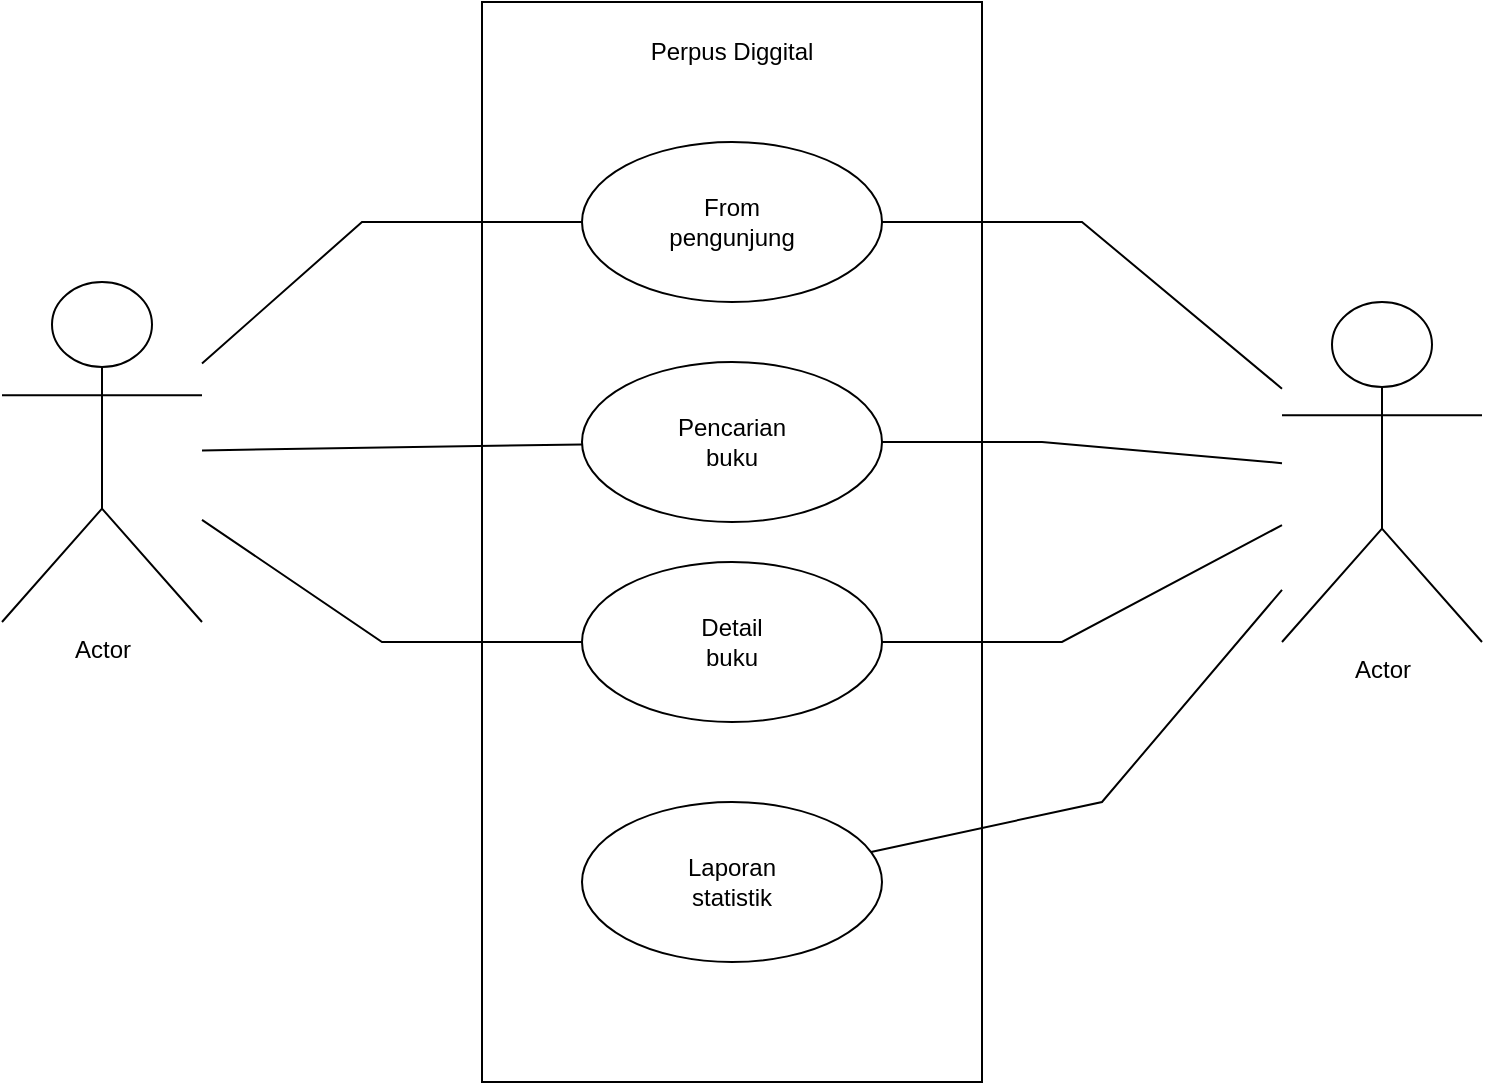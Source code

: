 <mxfile version="23.1.5" type="github">
  <diagram name="Page-1" id="FB_v1KUi_isar1U8KDkH">
    <mxGraphModel dx="1434" dy="772" grid="1" gridSize="10" guides="1" tooltips="1" connect="1" arrows="1" fold="1" page="1" pageScale="1" pageWidth="850" pageHeight="1100" math="0" shadow="0">
      <root>
        <mxCell id="0" />
        <mxCell id="1" parent="0" />
        <mxCell id="spBlb2e0U2WBh5Fl4eiT-1" value="" style="rounded=0;whiteSpace=wrap;html=1;" vertex="1" parent="1">
          <mxGeometry x="290" y="100" width="250" height="540" as="geometry" />
        </mxCell>
        <mxCell id="spBlb2e0U2WBh5Fl4eiT-2" value="" style="ellipse;whiteSpace=wrap;html=1;" vertex="1" parent="1">
          <mxGeometry x="340" y="170" width="150" height="80" as="geometry" />
        </mxCell>
        <mxCell id="spBlb2e0U2WBh5Fl4eiT-3" value="" style="ellipse;whiteSpace=wrap;html=1;" vertex="1" parent="1">
          <mxGeometry x="340" y="280" width="150" height="80" as="geometry" />
        </mxCell>
        <mxCell id="spBlb2e0U2WBh5Fl4eiT-4" value="" style="ellipse;whiteSpace=wrap;html=1;" vertex="1" parent="1">
          <mxGeometry x="340" y="380" width="150" height="80" as="geometry" />
        </mxCell>
        <mxCell id="spBlb2e0U2WBh5Fl4eiT-5" value="" style="ellipse;whiteSpace=wrap;html=1;" vertex="1" parent="1">
          <mxGeometry x="340" y="500" width="150" height="80" as="geometry" />
        </mxCell>
        <mxCell id="spBlb2e0U2WBh5Fl4eiT-6" value="Perpus Diggital" style="text;html=1;align=center;verticalAlign=middle;whiteSpace=wrap;rounded=0;" vertex="1" parent="1">
          <mxGeometry x="360" y="110" width="110" height="30" as="geometry" />
        </mxCell>
        <mxCell id="spBlb2e0U2WBh5Fl4eiT-7" value="From pengunjung" style="text;html=1;align=center;verticalAlign=middle;whiteSpace=wrap;rounded=0;" vertex="1" parent="1">
          <mxGeometry x="385" y="195" width="60" height="30" as="geometry" />
        </mxCell>
        <mxCell id="spBlb2e0U2WBh5Fl4eiT-8" value="Pencarian buku" style="text;html=1;align=center;verticalAlign=middle;whiteSpace=wrap;rounded=0;" vertex="1" parent="1">
          <mxGeometry x="385" y="305" width="60" height="30" as="geometry" />
        </mxCell>
        <mxCell id="spBlb2e0U2WBh5Fl4eiT-9" value="Detail buku" style="text;html=1;align=center;verticalAlign=middle;whiteSpace=wrap;rounded=0;" vertex="1" parent="1">
          <mxGeometry x="385" y="405" width="60" height="30" as="geometry" />
        </mxCell>
        <mxCell id="spBlb2e0U2WBh5Fl4eiT-10" value="Laporan&lt;br&gt;statistik" style="text;html=1;align=center;verticalAlign=middle;whiteSpace=wrap;rounded=0;" vertex="1" parent="1">
          <mxGeometry x="385" y="525" width="60" height="30" as="geometry" />
        </mxCell>
        <mxCell id="spBlb2e0U2WBh5Fl4eiT-11" value="Actor" style="shape=umlActor;verticalLabelPosition=bottom;verticalAlign=top;html=1;outlineConnect=0;" vertex="1" parent="1">
          <mxGeometry x="50" y="240" width="100" height="170" as="geometry" />
        </mxCell>
        <mxCell id="spBlb2e0U2WBh5Fl4eiT-12" value="Actor" style="shape=umlActor;verticalLabelPosition=bottom;verticalAlign=top;html=1;outlineConnect=0;" vertex="1" parent="1">
          <mxGeometry x="690" y="250" width="100" height="170" as="geometry" />
        </mxCell>
        <mxCell id="spBlb2e0U2WBh5Fl4eiT-13" value="" style="endArrow=none;html=1;rounded=0;" edge="1" parent="1" source="spBlb2e0U2WBh5Fl4eiT-11" target="spBlb2e0U2WBh5Fl4eiT-2">
          <mxGeometry width="50" height="50" relative="1" as="geometry">
            <mxPoint x="400" y="420" as="sourcePoint" />
            <mxPoint x="450" y="370" as="targetPoint" />
            <Array as="points">
              <mxPoint x="230" y="210" />
            </Array>
          </mxGeometry>
        </mxCell>
        <mxCell id="spBlb2e0U2WBh5Fl4eiT-14" value="" style="endArrow=none;html=1;rounded=0;" edge="1" parent="1" source="spBlb2e0U2WBh5Fl4eiT-11" target="spBlb2e0U2WBh5Fl4eiT-3">
          <mxGeometry width="50" height="50" relative="1" as="geometry">
            <mxPoint x="400" y="420" as="sourcePoint" />
            <mxPoint x="450" y="370" as="targetPoint" />
            <Array as="points" />
          </mxGeometry>
        </mxCell>
        <mxCell id="spBlb2e0U2WBh5Fl4eiT-15" value="" style="endArrow=none;html=1;rounded=0;" edge="1" parent="1" source="spBlb2e0U2WBh5Fl4eiT-11" target="spBlb2e0U2WBh5Fl4eiT-4">
          <mxGeometry width="50" height="50" relative="1" as="geometry">
            <mxPoint x="400" y="420" as="sourcePoint" />
            <mxPoint x="450" y="370" as="targetPoint" />
            <Array as="points">
              <mxPoint x="240" y="420" />
            </Array>
          </mxGeometry>
        </mxCell>
        <mxCell id="spBlb2e0U2WBh5Fl4eiT-16" value="" style="endArrow=none;html=1;rounded=0;" edge="1" parent="1" source="spBlb2e0U2WBh5Fl4eiT-2" target="spBlb2e0U2WBh5Fl4eiT-12">
          <mxGeometry width="50" height="50" relative="1" as="geometry">
            <mxPoint x="400" y="420" as="sourcePoint" />
            <mxPoint x="450" y="370" as="targetPoint" />
            <Array as="points">
              <mxPoint x="590" y="210" />
            </Array>
          </mxGeometry>
        </mxCell>
        <mxCell id="spBlb2e0U2WBh5Fl4eiT-18" value="" style="endArrow=none;html=1;rounded=0;" edge="1" parent="1" source="spBlb2e0U2WBh5Fl4eiT-3" target="spBlb2e0U2WBh5Fl4eiT-12">
          <mxGeometry width="50" height="50" relative="1" as="geometry">
            <mxPoint x="400" y="420" as="sourcePoint" />
            <mxPoint x="650" y="320" as="targetPoint" />
            <Array as="points">
              <mxPoint x="570" y="320" />
            </Array>
          </mxGeometry>
        </mxCell>
        <mxCell id="spBlb2e0U2WBh5Fl4eiT-19" value="" style="endArrow=none;html=1;rounded=0;" edge="1" parent="1" source="spBlb2e0U2WBh5Fl4eiT-4" target="spBlb2e0U2WBh5Fl4eiT-12">
          <mxGeometry width="50" height="50" relative="1" as="geometry">
            <mxPoint x="400" y="420" as="sourcePoint" />
            <mxPoint x="640" y="390" as="targetPoint" />
            <Array as="points">
              <mxPoint x="580" y="420" />
            </Array>
          </mxGeometry>
        </mxCell>
        <mxCell id="spBlb2e0U2WBh5Fl4eiT-21" value="" style="endArrow=none;html=1;rounded=0;" edge="1" parent="1" source="spBlb2e0U2WBh5Fl4eiT-5" target="spBlb2e0U2WBh5Fl4eiT-12">
          <mxGeometry width="50" height="50" relative="1" as="geometry">
            <mxPoint x="400" y="420" as="sourcePoint" />
            <mxPoint x="640" y="440" as="targetPoint" />
            <Array as="points">
              <mxPoint x="600" y="500" />
            </Array>
          </mxGeometry>
        </mxCell>
      </root>
    </mxGraphModel>
  </diagram>
</mxfile>
